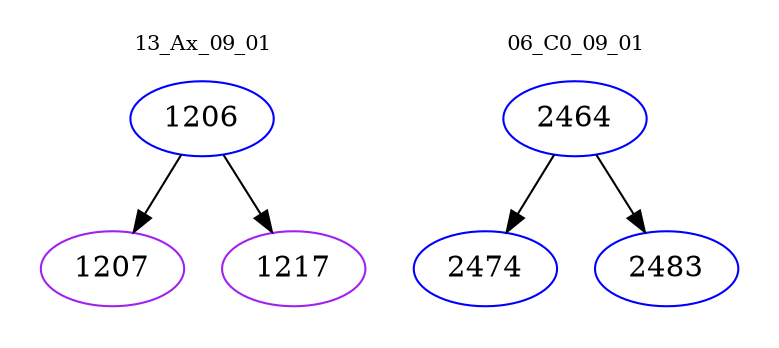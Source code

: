 digraph{
subgraph cluster_0 {
color = white
label = "13_Ax_09_01";
fontsize=10;
T0_1206 [label="1206", color="blue"]
T0_1206 -> T0_1207 [color="black"]
T0_1207 [label="1207", color="purple"]
T0_1206 -> T0_1217 [color="black"]
T0_1217 [label="1217", color="purple"]
}
subgraph cluster_1 {
color = white
label = "06_C0_09_01";
fontsize=10;
T1_2464 [label="2464", color="blue"]
T1_2464 -> T1_2474 [color="black"]
T1_2474 [label="2474", color="blue"]
T1_2464 -> T1_2483 [color="black"]
T1_2483 [label="2483", color="blue"]
}
}
